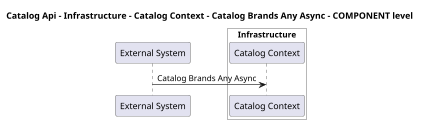 @startuml
skinparam dpi 60

title Catalog Api - Infrastructure - Catalog Context - Catalog Brands Any Async - COMPONENT level

participant "External System" as C4InterFlow.SoftwareSystems.ExternalSystem

box "Catalog Api" #White

    
box "Infrastructure" #White

    participant "Catalog Context" as dotnet.eShop.Architecture.SoftwareSystems.CatalogApi.Containers.Infrastructure.Components.CatalogContext
end box

end box


C4InterFlow.SoftwareSystems.ExternalSystem -> dotnet.eShop.Architecture.SoftwareSystems.CatalogApi.Containers.Infrastructure.Components.CatalogContext : Catalog Brands Any Async


@enduml
